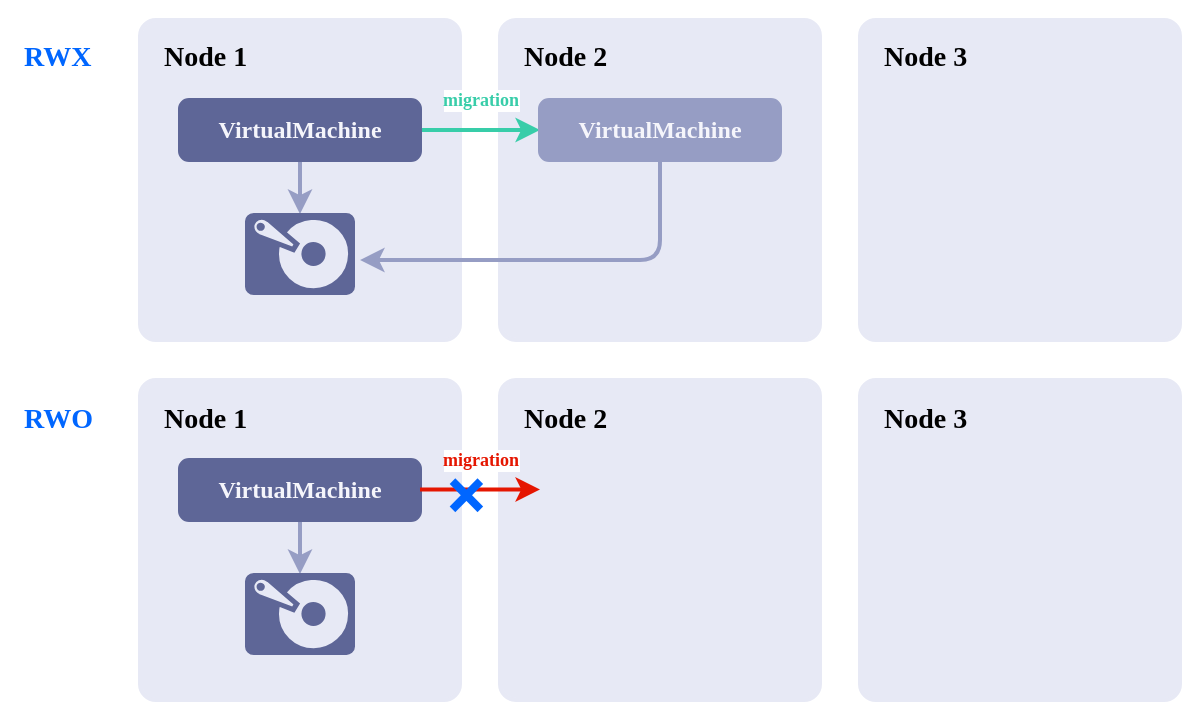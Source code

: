 <mxfile>
    <diagram id="6EXt89o7fHejoy0miyVt" name="Page-1">
        <mxGraphModel dx="927" dy="667" grid="1" gridSize="10" guides="1" tooltips="1" connect="1" arrows="1" fold="1" page="1" pageScale="1" pageWidth="850" pageHeight="1100" math="0" shadow="0">
            <root>
                <mxCell id="0"/>
                <mxCell id="1" parent="0"/>
                <mxCell id="142" value="" style="rounded=0;whiteSpace=wrap;html=1;fontFamily=JetBrains Mono;fontSource=https%3A%2F%2Ffonts.googleapis.com%2Fcss%3Ffamily%3DJetBrains%2BMono;fontSize=14;fillColor=#FFFFFF;strokeColor=none;" parent="1" vertex="1">
                    <mxGeometry x="140" y="40" width="600" height="360" as="geometry"/>
                </mxCell>
                <mxCell id="143" value="" style="rounded=1;whiteSpace=wrap;html=1;fillColor=#e7e9f5;strokeColor=#e7e9f5;arcSize=5;strokeWidth=2;fontFamily=JetBrains Mono;fontSource=https%3A%2F%2Ffonts.googleapis.com%2Fcss%3Ffamily%3DJetBrains%2BMono;fillStyle=auto;" parent="1" vertex="1">
                    <mxGeometry x="210" y="50" width="160" height="160" as="geometry"/>
                </mxCell>
                <mxCell id="144" value="Node 1" style="text;html=1;strokeColor=none;fillColor=none;align=left;verticalAlign=middle;whiteSpace=wrap;rounded=0;fontColor=default;strokeWidth=2;fontFamily=JetBrains Mono;fontSource=https%3A%2F%2Ffonts.googleapis.com%2Fcss%3Ffamily%3DJetBrains%2BMono;fontSize=14;fontStyle=1;" parent="1" vertex="1">
                    <mxGeometry x="220" y="59" width="60" height="20" as="geometry"/>
                </mxCell>
                <mxCell id="145" value="" style="rounded=1;whiteSpace=wrap;html=1;fillColor=#e7e9f5;strokeColor=#e7e9f5;arcSize=5;strokeWidth=2;fontFamily=JetBrains Mono;fontSource=https%3A%2F%2Ffonts.googleapis.com%2Fcss%3Ffamily%3DJetBrains%2BMono;fillStyle=auto;" parent="1" vertex="1">
                    <mxGeometry x="390" y="50" width="160" height="160" as="geometry"/>
                </mxCell>
                <mxCell id="146" value="Node 2" style="text;html=1;strokeColor=none;fillColor=none;align=left;verticalAlign=middle;whiteSpace=wrap;rounded=0;fontColor=default;strokeWidth=2;fontFamily=JetBrains Mono;fontSource=https%3A%2F%2Ffonts.googleapis.com%2Fcss%3Ffamily%3DJetBrains%2BMono;fontSize=14;fontStyle=1;" parent="1" vertex="1">
                    <mxGeometry x="400" y="59" width="60" height="20" as="geometry"/>
                </mxCell>
                <mxCell id="147" value="" style="rounded=1;whiteSpace=wrap;html=1;fillColor=#e7e9f5;strokeColor=#e7e9f5;arcSize=5;strokeWidth=2;fontFamily=JetBrains Mono;fontSource=https%3A%2F%2Ffonts.googleapis.com%2Fcss%3Ffamily%3DJetBrains%2BMono;fillStyle=auto;" parent="1" vertex="1">
                    <mxGeometry x="570" y="50" width="160" height="160" as="geometry"/>
                </mxCell>
                <mxCell id="148" value="Node 3" style="text;html=1;strokeColor=none;fillColor=none;align=left;verticalAlign=middle;whiteSpace=wrap;rounded=0;fontColor=default;strokeWidth=2;fontFamily=JetBrains Mono;fontSource=https%3A%2F%2Ffonts.googleapis.com%2Fcss%3Ffamily%3DJetBrains%2BMono;fontSize=14;fontStyle=1;" parent="1" vertex="1">
                    <mxGeometry x="580" y="59" width="60" height="20" as="geometry"/>
                </mxCell>
                <mxCell id="152" value="" style="rounded=1;whiteSpace=wrap;html=1;fillColor=#e7e9f5;strokeColor=#e7e9f5;arcSize=5;strokeWidth=2;fontFamily=JetBrains Mono;fontSource=https%3A%2F%2Ffonts.googleapis.com%2Fcss%3Ffamily%3DJetBrains%2BMono;fillStyle=auto;" parent="1" vertex="1">
                    <mxGeometry x="210" y="230" width="160" height="160" as="geometry"/>
                </mxCell>
                <mxCell id="153" value="" style="rounded=1;whiteSpace=wrap;html=1;fillColor=#e7e9f5;strokeColor=#e7e9f5;arcSize=5;strokeWidth=2;fontFamily=JetBrains Mono;fontSource=https%3A%2F%2Ffonts.googleapis.com%2Fcss%3Ffamily%3DJetBrains%2BMono;fillStyle=auto;" parent="1" vertex="1">
                    <mxGeometry x="390" y="230" width="160" height="160" as="geometry"/>
                </mxCell>
                <mxCell id="154" value="" style="rounded=1;whiteSpace=wrap;html=1;fillColor=#e7e9f5;strokeColor=#e7e9f5;arcSize=5;strokeWidth=2;fontFamily=JetBrains Mono;fontSource=https%3A%2F%2Ffonts.googleapis.com%2Fcss%3Ffamily%3DJetBrains%2BMono;fillStyle=auto;" parent="1" vertex="1">
                    <mxGeometry x="570" y="230" width="160" height="160" as="geometry"/>
                </mxCell>
                <mxCell id="158" value="Node 1" style="text;html=1;strokeColor=none;fillColor=none;align=left;verticalAlign=middle;whiteSpace=wrap;rounded=0;fontColor=default;strokeWidth=2;fontFamily=JetBrains Mono;fontSource=https%3A%2F%2Ffonts.googleapis.com%2Fcss%3Ffamily%3DJetBrains%2BMono;fontSize=14;fontStyle=1;" parent="1" vertex="1">
                    <mxGeometry x="220" y="240" width="60" height="20" as="geometry"/>
                </mxCell>
                <mxCell id="159" value="Node 2" style="text;html=1;strokeColor=none;fillColor=none;align=left;verticalAlign=middle;whiteSpace=wrap;rounded=0;fontColor=default;strokeWidth=2;fontFamily=JetBrains Mono;fontSource=https%3A%2F%2Ffonts.googleapis.com%2Fcss%3Ffamily%3DJetBrains%2BMono;fontSize=14;fontStyle=1;" parent="1" vertex="1">
                    <mxGeometry x="400" y="240" width="60" height="20" as="geometry"/>
                </mxCell>
                <mxCell id="160" value="Node 3" style="text;html=1;strokeColor=none;fillColor=none;align=left;verticalAlign=middle;whiteSpace=wrap;rounded=0;fontColor=default;strokeWidth=2;fontFamily=JetBrains Mono;fontSource=https%3A%2F%2Ffonts.googleapis.com%2Fcss%3Ffamily%3DJetBrains%2BMono;fontSize=14;fontStyle=1;" parent="1" vertex="1">
                    <mxGeometry x="580" y="240" width="60" height="20" as="geometry"/>
                </mxCell>
                <mxCell id="161" style="edgeStyle=orthogonalEdgeStyle;html=1;exitX=0.5;exitY=1;exitDx=0;exitDy=0;strokeWidth=2;fontFamily=JetBrains Mono;fontSource=https%3A%2F%2Ffonts.googleapis.com%2Fcss%3Ffamily%3DJetBrains%2BMono;fontSize=12;fontColor=#0066FF;strokeColor=#969dc4;fillColor=#969dc4;" parent="1" source="162" target="190" edge="1">
                    <mxGeometry relative="1" as="geometry">
                        <mxPoint x="290" y="330" as="targetPoint"/>
                    </mxGeometry>
                </mxCell>
                <mxCell id="162" value="VirtualMachine" style="rounded=1;whiteSpace=wrap;html=1;strokeColor=#5e6697;strokeWidth=2;fontFamily=JetBrains Mono;fontSource=https%3A%2F%2Ffonts.googleapis.com%2Fcss%3Ffamily%3DJetBrains%2BMono;fontSize=12;fontColor=#f5f5fb;fillColor=#5e6697;fontStyle=1" parent="1" vertex="1">
                    <mxGeometry x="230" y="270" width="120" height="30" as="geometry"/>
                </mxCell>
                <mxCell id="175" value="RWX" style="text;html=1;strokeColor=none;fillColor=none;align=left;verticalAlign=middle;whiteSpace=wrap;rounded=0;fontColor=#0066ff;strokeWidth=2;fontFamily=JetBrains Mono;fontSource=https%3A%2F%2Ffonts.googleapis.com%2Fcss%3Ffamily%3DJetBrains%2BMono;fontSize=14;fontStyle=1" parent="1" vertex="1">
                    <mxGeometry x="150" y="59" width="60" height="20" as="geometry"/>
                </mxCell>
                <mxCell id="176" value="RWO" style="text;html=1;strokeColor=none;fillColor=none;align=left;verticalAlign=middle;whiteSpace=wrap;rounded=0;fontColor=#0066ff;strokeWidth=2;fontFamily=JetBrains Mono;fontSource=https%3A%2F%2Ffonts.googleapis.com%2Fcss%3Ffamily%3DJetBrains%2BMono;fontSize=14;fontStyle=1" parent="1" vertex="1">
                    <mxGeometry x="150" y="240" width="60" height="20" as="geometry"/>
                </mxCell>
                <mxCell id="178" style="edgeStyle=none;html=1;exitX=0.5;exitY=1;exitDx=0;exitDy=0;strokeWidth=2;strokeColor=#969dc4;fillColor=#969dc4;" parent="1" source="177" target="189" edge="1">
                    <mxGeometry relative="1" as="geometry">
                        <mxPoint x="290" y="150" as="targetPoint"/>
                    </mxGeometry>
                </mxCell>
                <mxCell id="180" style="edgeStyle=none;html=1;exitX=1;exitY=0.5;exitDx=0;exitDy=0;strokeColor=#38cda9;strokeWidth=2;fillColor=#38cda9;" parent="1" source="177" target="179" edge="1">
                    <mxGeometry relative="1" as="geometry"/>
                </mxCell>
                <mxCell id="181" value="migration" style="edgeLabel;html=1;align=center;verticalAlign=middle;resizable=0;points=[];labelBackgroundColor=#FFFFFF;fontColor=#38CDA9;fontFamily=JetBrains Mono;fontSource=https%3A%2F%2Ffonts.googleapis.com%2Fcss%3Ffamily%3DJetBrains%2BMono;fontSize=9;fontStyle=1" parent="180" vertex="1" connectable="0">
                    <mxGeometry x="-0.128" y="1" relative="1" as="geometry">
                        <mxPoint x="4" y="-14" as="offset"/>
                    </mxGeometry>
                </mxCell>
                <mxCell id="188" value="migration" style="edgeLabel;html=1;align=center;verticalAlign=middle;resizable=0;points=[];labelBackgroundColor=#FFFFFF;fontColor=#E51601;fontFamily=JetBrains Mono;fontSource=https%3A%2F%2Ffonts.googleapis.com%2Fcss%3Ffamily%3DJetBrains%2BMono;fontSize=9;fontStyle=1" parent="180" vertex="1" connectable="0">
                    <mxGeometry x="-0.128" y="1" relative="1" as="geometry">
                        <mxPoint x="4" y="166" as="offset"/>
                    </mxGeometry>
                </mxCell>
                <mxCell id="177" value="VirtualMachine" style="rounded=1;whiteSpace=wrap;html=1;strokeColor=#5e6697;strokeWidth=2;fontFamily=JetBrains Mono;fontSource=https%3A%2F%2Ffonts.googleapis.com%2Fcss%3Ffamily%3DJetBrains%2BMono;fontSize=12;fontColor=#f5f5fb;fillColor=#5e6697;fontStyle=1" parent="1" vertex="1">
                    <mxGeometry x="230" y="90" width="120" height="30" as="geometry"/>
                </mxCell>
                <mxCell id="182" style="edgeStyle=orthogonalEdgeStyle;html=1;exitX=0.5;exitY=1;exitDx=0;exitDy=0;strokeColor=#969dc4;strokeWidth=2;fontFamily=JetBrains Mono;fontSource=https%3A%2F%2Ffonts.googleapis.com%2Fcss%3Ffamily%3DJetBrains%2BMono;fontSize=9;fontColor=#4D9900;fillColor=#969dc4;entryX=0.575;entryY=-0.056;entryDx=0;entryDy=0;entryPerimeter=0;" parent="1" source="179" target="189" edge="1">
                    <mxGeometry relative="1" as="geometry">
                        <mxPoint x="350" y="165" as="targetPoint"/>
                        <Array as="points">
                            <mxPoint x="470" y="170"/>
                        </Array>
                    </mxGeometry>
                </mxCell>
                <mxCell id="179" value="VirtualMachine" style="rounded=1;whiteSpace=wrap;html=1;strokeColor=#969dc4;strokeWidth=2;fontFamily=JetBrains Mono;fontSource=https%3A%2F%2Ffonts.googleapis.com%2Fcss%3Ffamily%3DJetBrains%2BMono;fontSize=12;fillColor=#969dc4;fontStyle=1;fontColor=#f5f5fb;" parent="1" vertex="1">
                    <mxGeometry x="410" y="90" width="120" height="30" as="geometry"/>
                </mxCell>
                <mxCell id="183" style="edgeStyle=none;html=1;exitX=1;exitY=0.5;exitDx=0;exitDy=0;strokeColor=#e51601;strokeWidth=2;fillColor=#e51601;" parent="1" edge="1">
                    <mxGeometry relative="1" as="geometry">
                        <mxPoint x="350" y="284.71" as="sourcePoint"/>
                        <mxPoint x="410" y="284.71" as="targetPoint"/>
                    </mxGeometry>
                </mxCell>
                <mxCell id="186" value="❌" style="text;whiteSpace=wrap;html=1;fontSize=24;fontColor=#0066FF;" parent="1" vertex="1">
                    <mxGeometry x="362" y="267" width="70" height="60" as="geometry"/>
                </mxCell>
                <mxCell id="189" value="" style="sketch=0;pointerEvents=1;shadow=0;dashed=0;html=1;strokeColor=#5e6697;fillColor=#5e6697;labelPosition=center;verticalLabelPosition=bottom;verticalAlign=top;outlineConnect=0;align=center;shape=mxgraph.office.devices.hard_disk;rotation=90;fontColor=#f5f5fb;" parent="1" vertex="1">
                    <mxGeometry x="270" y="140" width="40" height="54" as="geometry"/>
                </mxCell>
                <mxCell id="190" value="" style="sketch=0;pointerEvents=1;shadow=0;dashed=0;html=1;strokeColor=#5e6697;fillColor=#5e6697;labelPosition=center;verticalLabelPosition=bottom;verticalAlign=top;outlineConnect=0;align=center;shape=mxgraph.office.devices.hard_disk;rotation=90;fontColor=#f5f5fb;" parent="1" vertex="1">
                    <mxGeometry x="270" y="320" width="40" height="54" as="geometry"/>
                </mxCell>
            </root>
        </mxGraphModel>
    </diagram>
</mxfile>
